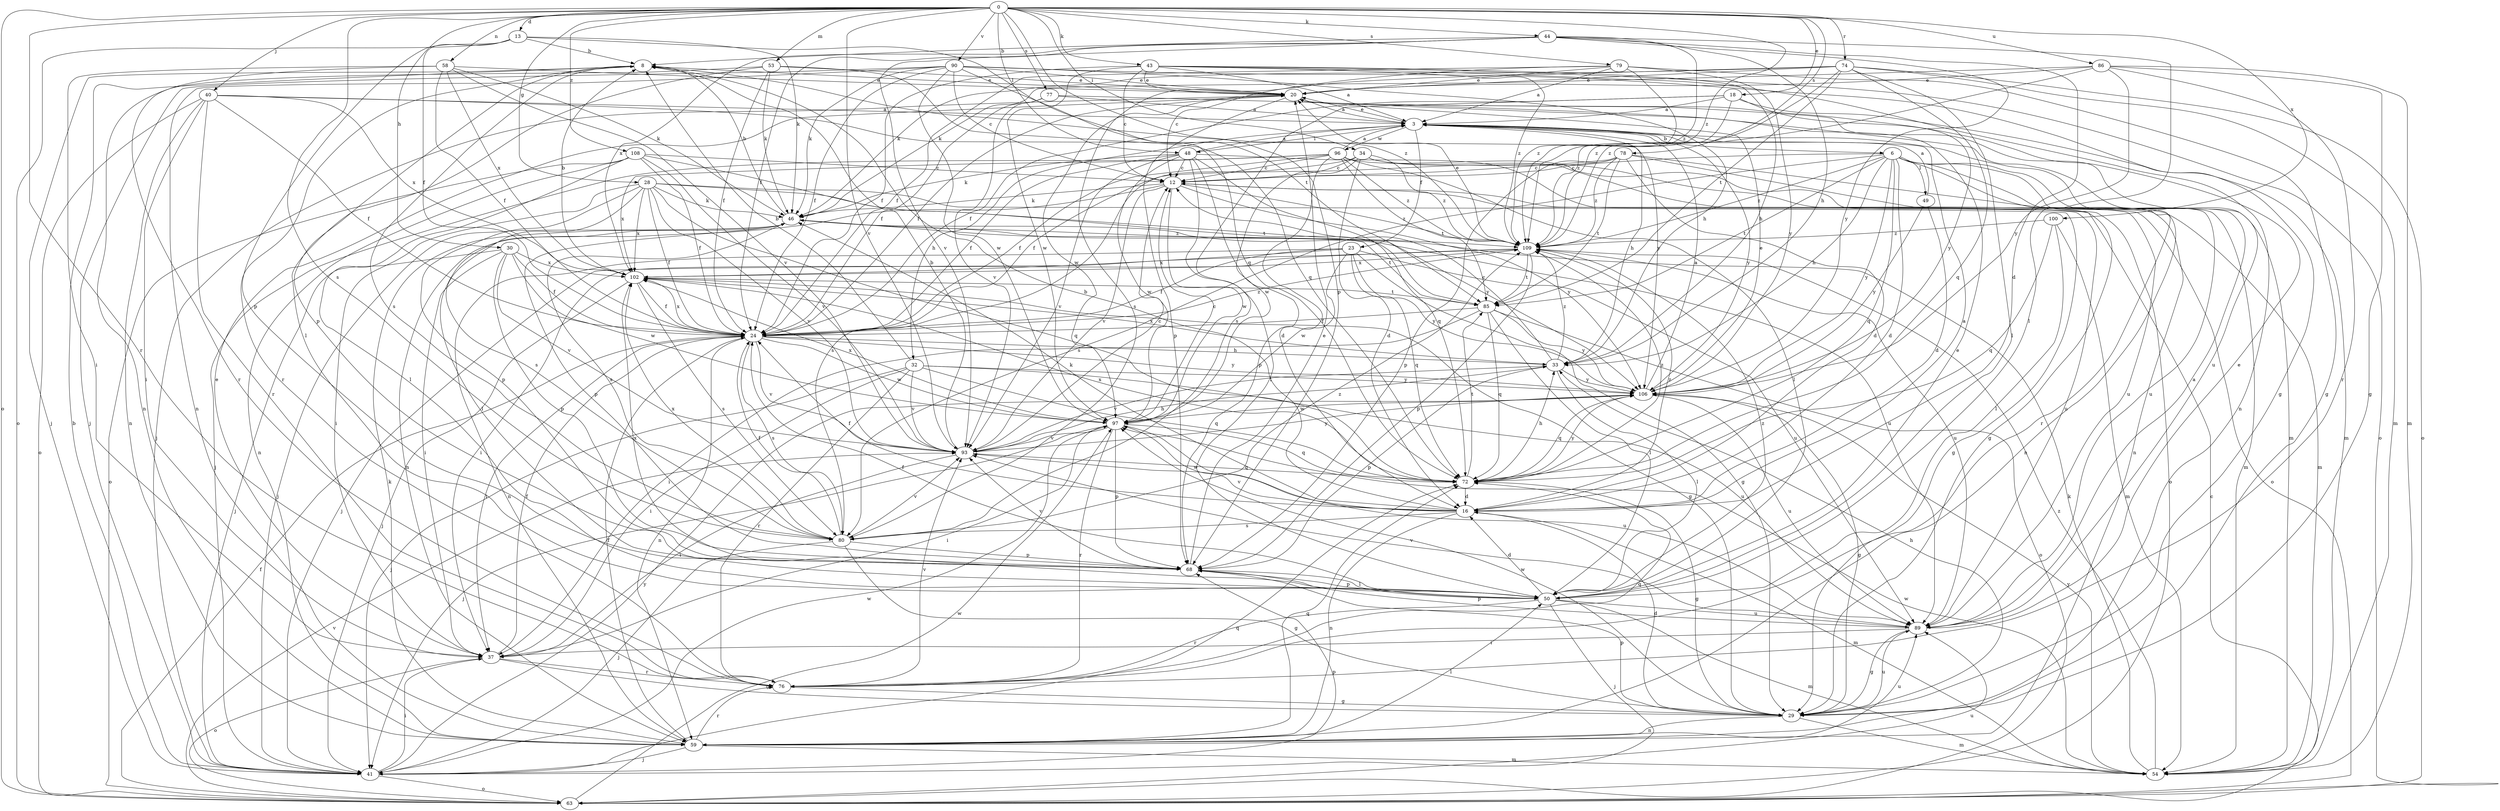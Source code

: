strict digraph  {
0;
3;
6;
8;
12;
13;
16;
18;
20;
23;
24;
28;
29;
30;
32;
33;
34;
37;
40;
41;
43;
44;
46;
48;
49;
50;
53;
54;
58;
59;
63;
68;
72;
74;
76;
77;
78;
79;
80;
85;
86;
89;
90;
93;
96;
97;
100;
102;
106;
108;
109;
0 -> 13  [label=d];
0 -> 18  [label=e];
0 -> 28  [label=g];
0 -> 30  [label=h];
0 -> 34  [label=i];
0 -> 40  [label=j];
0 -> 43  [label=k];
0 -> 44  [label=k];
0 -> 48  [label=l];
0 -> 53  [label=m];
0 -> 58  [label=n];
0 -> 63  [label=o];
0 -> 68  [label=p];
0 -> 74  [label=r];
0 -> 76  [label=r];
0 -> 77  [label=s];
0 -> 78  [label=s];
0 -> 79  [label=s];
0 -> 80  [label=s];
0 -> 86  [label=u];
0 -> 90  [label=v];
0 -> 93  [label=v];
0 -> 100  [label=x];
0 -> 108  [label=z];
0 -> 109  [label=z];
3 -> 6  [label=b];
3 -> 20  [label=e];
3 -> 23  [label=f];
3 -> 32  [label=h];
3 -> 33  [label=h];
3 -> 48  [label=l];
3 -> 96  [label=w];
3 -> 106  [label=y];
6 -> 12  [label=c];
6 -> 16  [label=d];
6 -> 33  [label=h];
6 -> 49  [label=l];
6 -> 54  [label=m];
6 -> 59  [label=n];
6 -> 72  [label=q];
6 -> 76  [label=r];
6 -> 80  [label=s];
6 -> 85  [label=t];
6 -> 89  [label=u];
6 -> 106  [label=y];
6 -> 109  [label=z];
8 -> 20  [label=e];
8 -> 41  [label=j];
8 -> 68  [label=p];
8 -> 76  [label=r];
8 -> 80  [label=s];
8 -> 109  [label=z];
12 -> 46  [label=k];
12 -> 59  [label=n];
12 -> 89  [label=u];
12 -> 93  [label=v];
12 -> 97  [label=w];
12 -> 106  [label=y];
12 -> 109  [label=z];
13 -> 8  [label=b];
13 -> 24  [label=f];
13 -> 46  [label=k];
13 -> 63  [label=o];
13 -> 68  [label=p];
13 -> 72  [label=q];
16 -> 3  [label=a];
16 -> 8  [label=b];
16 -> 24  [label=f];
16 -> 46  [label=k];
16 -> 54  [label=m];
16 -> 59  [label=n];
16 -> 80  [label=s];
16 -> 93  [label=v];
16 -> 97  [label=w];
16 -> 109  [label=z];
18 -> 3  [label=a];
18 -> 24  [label=f];
18 -> 54  [label=m];
18 -> 80  [label=s];
18 -> 106  [label=y];
18 -> 109  [label=z];
20 -> 3  [label=a];
20 -> 24  [label=f];
20 -> 41  [label=j];
20 -> 68  [label=p];
20 -> 89  [label=u];
20 -> 97  [label=w];
23 -> 24  [label=f];
23 -> 29  [label=g];
23 -> 59  [label=n];
23 -> 72  [label=q];
23 -> 89  [label=u];
23 -> 97  [label=w];
23 -> 102  [label=x];
23 -> 106  [label=y];
24 -> 33  [label=h];
24 -> 37  [label=i];
24 -> 59  [label=n];
24 -> 80  [label=s];
24 -> 93  [label=v];
24 -> 97  [label=w];
24 -> 102  [label=x];
24 -> 106  [label=y];
24 -> 109  [label=z];
28 -> 24  [label=f];
28 -> 29  [label=g];
28 -> 37  [label=i];
28 -> 46  [label=k];
28 -> 68  [label=p];
28 -> 72  [label=q];
28 -> 80  [label=s];
28 -> 93  [label=v];
28 -> 102  [label=x];
28 -> 106  [label=y];
29 -> 16  [label=d];
29 -> 33  [label=h];
29 -> 54  [label=m];
29 -> 59  [label=n];
29 -> 68  [label=p];
29 -> 89  [label=u];
29 -> 97  [label=w];
30 -> 24  [label=f];
30 -> 37  [label=i];
30 -> 41  [label=j];
30 -> 68  [label=p];
30 -> 93  [label=v];
30 -> 97  [label=w];
30 -> 102  [label=x];
32 -> 8  [label=b];
32 -> 37  [label=i];
32 -> 41  [label=j];
32 -> 72  [label=q];
32 -> 76  [label=r];
32 -> 89  [label=u];
32 -> 93  [label=v];
32 -> 106  [label=y];
33 -> 12  [label=c];
33 -> 50  [label=l];
33 -> 68  [label=p];
33 -> 93  [label=v];
33 -> 102  [label=x];
33 -> 106  [label=y];
33 -> 109  [label=z];
34 -> 12  [label=c];
34 -> 16  [label=d];
34 -> 29  [label=g];
34 -> 80  [label=s];
34 -> 89  [label=u];
34 -> 97  [label=w];
34 -> 109  [label=z];
37 -> 20  [label=e];
37 -> 24  [label=f];
37 -> 29  [label=g];
37 -> 63  [label=o];
37 -> 76  [label=r];
40 -> 3  [label=a];
40 -> 24  [label=f];
40 -> 37  [label=i];
40 -> 59  [label=n];
40 -> 63  [label=o];
40 -> 76  [label=r];
40 -> 102  [label=x];
40 -> 106  [label=y];
41 -> 8  [label=b];
41 -> 37  [label=i];
41 -> 63  [label=o];
41 -> 68  [label=p];
41 -> 72  [label=q];
41 -> 97  [label=w];
41 -> 106  [label=y];
43 -> 3  [label=a];
43 -> 12  [label=c];
43 -> 20  [label=e];
43 -> 24  [label=f];
43 -> 33  [label=h];
43 -> 59  [label=n];
43 -> 63  [label=o];
43 -> 97  [label=w];
43 -> 109  [label=z];
44 -> 8  [label=b];
44 -> 16  [label=d];
44 -> 24  [label=f];
44 -> 33  [label=h];
44 -> 50  [label=l];
44 -> 93  [label=v];
44 -> 102  [label=x];
44 -> 106  [label=y];
44 -> 109  [label=z];
46 -> 8  [label=b];
46 -> 41  [label=j];
46 -> 50  [label=l];
46 -> 68  [label=p];
46 -> 80  [label=s];
46 -> 85  [label=t];
46 -> 89  [label=u];
46 -> 109  [label=z];
48 -> 3  [label=a];
48 -> 12  [label=c];
48 -> 16  [label=d];
48 -> 24  [label=f];
48 -> 46  [label=k];
48 -> 50  [label=l];
48 -> 63  [label=o];
48 -> 72  [label=q];
48 -> 93  [label=v];
48 -> 97  [label=w];
49 -> 3  [label=a];
49 -> 16  [label=d];
49 -> 106  [label=y];
50 -> 16  [label=d];
50 -> 20  [label=e];
50 -> 24  [label=f];
50 -> 41  [label=j];
50 -> 54  [label=m];
50 -> 68  [label=p];
50 -> 76  [label=r];
50 -> 89  [label=u];
50 -> 102  [label=x];
50 -> 109  [label=z];
53 -> 20  [label=e];
53 -> 24  [label=f];
53 -> 46  [label=k];
53 -> 50  [label=l];
53 -> 59  [label=n];
53 -> 72  [label=q];
54 -> 46  [label=k];
54 -> 97  [label=w];
54 -> 106  [label=y];
54 -> 109  [label=z];
58 -> 20  [label=e];
58 -> 24  [label=f];
58 -> 37  [label=i];
58 -> 46  [label=k];
58 -> 76  [label=r];
58 -> 93  [label=v];
58 -> 102  [label=x];
59 -> 24  [label=f];
59 -> 41  [label=j];
59 -> 46  [label=k];
59 -> 50  [label=l];
59 -> 54  [label=m];
59 -> 72  [label=q];
59 -> 76  [label=r];
59 -> 89  [label=u];
63 -> 12  [label=c];
63 -> 24  [label=f];
63 -> 89  [label=u];
63 -> 93  [label=v];
63 -> 97  [label=w];
68 -> 20  [label=e];
68 -> 50  [label=l];
68 -> 93  [label=v];
72 -> 16  [label=d];
72 -> 29  [label=g];
72 -> 33  [label=h];
72 -> 85  [label=t];
72 -> 102  [label=x];
72 -> 106  [label=y];
72 -> 109  [label=z];
74 -> 20  [label=e];
74 -> 46  [label=k];
74 -> 50  [label=l];
74 -> 54  [label=m];
74 -> 63  [label=o];
74 -> 72  [label=q];
74 -> 80  [label=s];
74 -> 85  [label=t];
74 -> 109  [label=z];
76 -> 29  [label=g];
76 -> 72  [label=q];
76 -> 93  [label=v];
77 -> 3  [label=a];
77 -> 24  [label=f];
77 -> 54  [label=m];
77 -> 93  [label=v];
78 -> 12  [label=c];
78 -> 16  [label=d];
78 -> 24  [label=f];
78 -> 54  [label=m];
78 -> 59  [label=n];
78 -> 68  [label=p];
78 -> 85  [label=t];
78 -> 109  [label=z];
79 -> 3  [label=a];
79 -> 12  [label=c];
79 -> 20  [label=e];
79 -> 24  [label=f];
79 -> 29  [label=g];
79 -> 106  [label=y];
79 -> 109  [label=z];
80 -> 24  [label=f];
80 -> 29  [label=g];
80 -> 41  [label=j];
80 -> 68  [label=p];
80 -> 93  [label=v];
80 -> 102  [label=x];
80 -> 109  [label=z];
85 -> 24  [label=f];
85 -> 37  [label=i];
85 -> 50  [label=l];
85 -> 63  [label=o];
85 -> 72  [label=q];
85 -> 106  [label=y];
86 -> 20  [label=e];
86 -> 29  [label=g];
86 -> 46  [label=k];
86 -> 54  [label=m];
86 -> 76  [label=r];
86 -> 106  [label=y];
86 -> 109  [label=z];
89 -> 3  [label=a];
89 -> 20  [label=e];
89 -> 29  [label=g];
89 -> 37  [label=i];
89 -> 68  [label=p];
89 -> 93  [label=v];
90 -> 12  [label=c];
90 -> 20  [label=e];
90 -> 24  [label=f];
90 -> 29  [label=g];
90 -> 33  [label=h];
90 -> 41  [label=j];
90 -> 46  [label=k];
90 -> 59  [label=n];
90 -> 85  [label=t];
90 -> 97  [label=w];
93 -> 8  [label=b];
93 -> 12  [label=c];
93 -> 33  [label=h];
93 -> 37  [label=i];
93 -> 72  [label=q];
93 -> 106  [label=y];
96 -> 3  [label=a];
96 -> 12  [label=c];
96 -> 24  [label=f];
96 -> 41  [label=j];
96 -> 50  [label=l];
96 -> 63  [label=o];
96 -> 68  [label=p];
96 -> 85  [label=t];
96 -> 102  [label=x];
96 -> 109  [label=z];
97 -> 12  [label=c];
97 -> 37  [label=i];
97 -> 41  [label=j];
97 -> 68  [label=p];
97 -> 72  [label=q];
97 -> 76  [label=r];
97 -> 89  [label=u];
97 -> 93  [label=v];
97 -> 102  [label=x];
100 -> 50  [label=l];
100 -> 54  [label=m];
100 -> 72  [label=q];
100 -> 109  [label=z];
102 -> 8  [label=b];
102 -> 24  [label=f];
102 -> 29  [label=g];
102 -> 41  [label=j];
102 -> 80  [label=s];
102 -> 85  [label=t];
106 -> 3  [label=a];
106 -> 20  [label=e];
106 -> 29  [label=g];
106 -> 72  [label=q];
106 -> 89  [label=u];
106 -> 97  [label=w];
108 -> 12  [label=c];
108 -> 24  [label=f];
108 -> 50  [label=l];
108 -> 59  [label=n];
108 -> 63  [label=o];
108 -> 85  [label=t];
108 -> 93  [label=v];
109 -> 20  [label=e];
109 -> 37  [label=i];
109 -> 41  [label=j];
109 -> 68  [label=p];
109 -> 85  [label=t];
109 -> 89  [label=u];
109 -> 102  [label=x];
}
